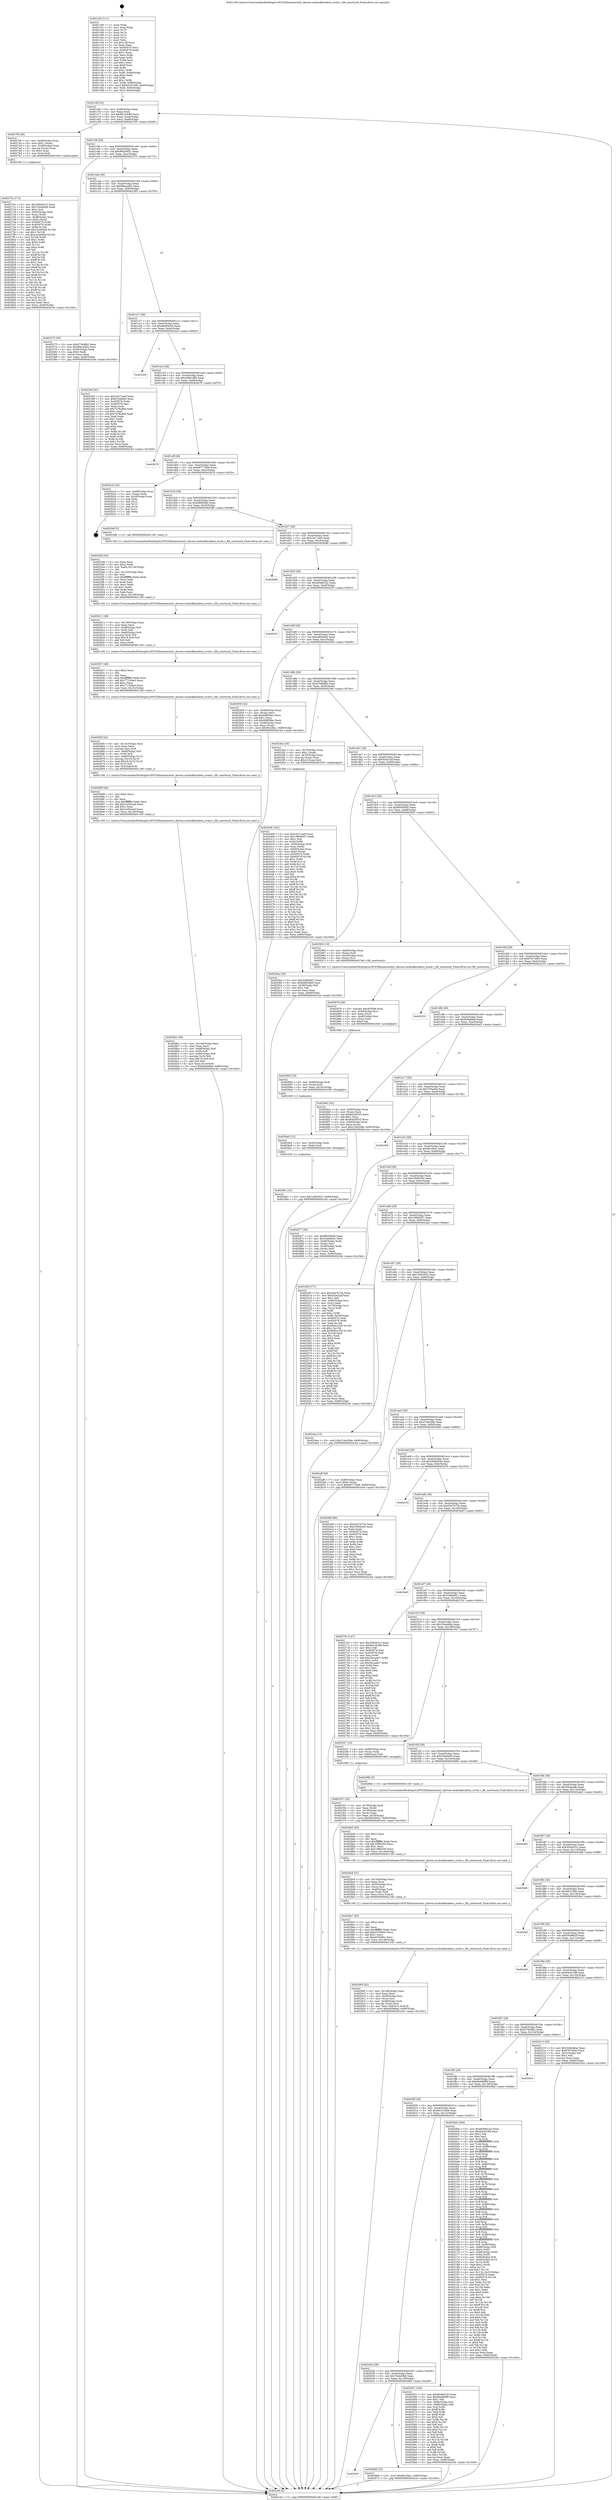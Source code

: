 digraph "0x401c00" {
  label = "0x401c00 (/mnt/c/Users/mathe/Desktop/tcc/POCII/binaries/extr_darwin-xnubsdkernkern_event.c_filt_usertouch_Final-ollvm.out::main(0))"
  labelloc = "t"
  node[shape=record]

  Entry [label="",width=0.3,height=0.3,shape=circle,fillcolor=black,style=filled]
  "0x401c6f" [label="{
     0x401c6f [32]\l
     | [instrs]\l
     &nbsp;&nbsp;0x401c6f \<+6\>: mov -0x90(%rbp),%eax\l
     &nbsp;&nbsp;0x401c75 \<+2\>: mov %eax,%ecx\l
     &nbsp;&nbsp;0x401c77 \<+6\>: sub $0x8d1e4c89,%ecx\l
     &nbsp;&nbsp;0x401c7d \<+6\>: mov %eax,-0xa4(%rbp)\l
     &nbsp;&nbsp;0x401c83 \<+6\>: mov %ecx,-0xa8(%rbp)\l
     &nbsp;&nbsp;0x401c89 \<+6\>: je 000000000040279f \<main+0xb9f\>\l
  }"]
  "0x40279f" [label="{
     0x40279f [29]\l
     | [instrs]\l
     &nbsp;&nbsp;0x40279f \<+4\>: mov -0x58(%rbp),%rax\l
     &nbsp;&nbsp;0x4027a3 \<+6\>: movl $0x1,(%rax)\l
     &nbsp;&nbsp;0x4027a9 \<+4\>: mov -0x58(%rbp),%rax\l
     &nbsp;&nbsp;0x4027ad \<+3\>: movslq (%rax),%rax\l
     &nbsp;&nbsp;0x4027b0 \<+4\>: shl $0x3,%rax\l
     &nbsp;&nbsp;0x4027b4 \<+3\>: mov %rax,%rdi\l
     &nbsp;&nbsp;0x4027b7 \<+5\>: call 0000000000401050 \<malloc@plt\>\l
     | [calls]\l
     &nbsp;&nbsp;0x401050 \{1\} (unknown)\l
  }"]
  "0x401c8f" [label="{
     0x401c8f [28]\l
     | [instrs]\l
     &nbsp;&nbsp;0x401c8f \<+5\>: jmp 0000000000401c94 \<main+0x94\>\l
     &nbsp;&nbsp;0x401c94 \<+6\>: mov -0xa4(%rbp),%eax\l
     &nbsp;&nbsp;0x401c9a \<+5\>: sub $0x90629d31,%eax\l
     &nbsp;&nbsp;0x401c9f \<+6\>: mov %eax,-0xac(%rbp)\l
     &nbsp;&nbsp;0x401ca5 \<+6\>: je 0000000000402375 \<main+0x775\>\l
  }"]
  Exit [label="",width=0.3,height=0.3,shape=circle,fillcolor=black,style=filled,peripheries=2]
  "0x402375" [label="{
     0x402375 [30]\l
     | [instrs]\l
     &nbsp;&nbsp;0x402375 \<+5\>: mov $0x673b4fb2,%eax\l
     &nbsp;&nbsp;0x40237a \<+5\>: mov $0x99ecadd2,%ecx\l
     &nbsp;&nbsp;0x40237f \<+3\>: mov -0x30(%rbp),%edx\l
     &nbsp;&nbsp;0x402382 \<+3\>: cmp $0x0,%edx\l
     &nbsp;&nbsp;0x402385 \<+3\>: cmove %ecx,%eax\l
     &nbsp;&nbsp;0x402388 \<+6\>: mov %eax,-0x90(%rbp)\l
     &nbsp;&nbsp;0x40238e \<+5\>: jmp 0000000000402c44 \<main+0x1044\>\l
  }"]
  "0x401cab" [label="{
     0x401cab [28]\l
     | [instrs]\l
     &nbsp;&nbsp;0x401cab \<+5\>: jmp 0000000000401cb0 \<main+0xb0\>\l
     &nbsp;&nbsp;0x401cb0 \<+6\>: mov -0xa4(%rbp),%eax\l
     &nbsp;&nbsp;0x401cb6 \<+5\>: sub $0x99ecadd2,%eax\l
     &nbsp;&nbsp;0x401cbb \<+6\>: mov %eax,-0xb0(%rbp)\l
     &nbsp;&nbsp;0x401cc1 \<+6\>: je 0000000000402393 \<main+0x793\>\l
  }"]
  "0x4029b1" [label="{
     0x4029b1 [15]\l
     | [instrs]\l
     &nbsp;&nbsp;0x4029b1 \<+10\>: movl $0x1a0b2633,-0x90(%rbp)\l
     &nbsp;&nbsp;0x4029bb \<+5\>: jmp 0000000000402c44 \<main+0x1044\>\l
  }"]
  "0x402393" [label="{
     0x402393 [91]\l
     | [instrs]\l
     &nbsp;&nbsp;0x402393 \<+5\>: mov $0xc3e71ae9,%eax\l
     &nbsp;&nbsp;0x402398 \<+5\>: mov $0xf15db882,%ecx\l
     &nbsp;&nbsp;0x40239d \<+7\>: mov 0x405074,%edx\l
     &nbsp;&nbsp;0x4023a4 \<+7\>: mov 0x405078,%esi\l
     &nbsp;&nbsp;0x4023ab \<+2\>: mov %edx,%edi\l
     &nbsp;&nbsp;0x4023ad \<+6\>: add $0x7478c8bd,%edi\l
     &nbsp;&nbsp;0x4023b3 \<+3\>: sub $0x1,%edi\l
     &nbsp;&nbsp;0x4023b6 \<+6\>: sub $0x7478c8bd,%edi\l
     &nbsp;&nbsp;0x4023bc \<+3\>: imul %edi,%edx\l
     &nbsp;&nbsp;0x4023bf \<+3\>: and $0x1,%edx\l
     &nbsp;&nbsp;0x4023c2 \<+3\>: cmp $0x0,%edx\l
     &nbsp;&nbsp;0x4023c5 \<+4\>: sete %r8b\l
     &nbsp;&nbsp;0x4023c9 \<+3\>: cmp $0xa,%esi\l
     &nbsp;&nbsp;0x4023cc \<+4\>: setl %r9b\l
     &nbsp;&nbsp;0x4023d0 \<+3\>: mov %r8b,%r10b\l
     &nbsp;&nbsp;0x4023d3 \<+3\>: and %r9b,%r10b\l
     &nbsp;&nbsp;0x4023d6 \<+3\>: xor %r9b,%r8b\l
     &nbsp;&nbsp;0x4023d9 \<+3\>: or %r8b,%r10b\l
     &nbsp;&nbsp;0x4023dc \<+4\>: test $0x1,%r10b\l
     &nbsp;&nbsp;0x4023e0 \<+3\>: cmovne %ecx,%eax\l
     &nbsp;&nbsp;0x4023e3 \<+6\>: mov %eax,-0x90(%rbp)\l
     &nbsp;&nbsp;0x4023e9 \<+5\>: jmp 0000000000402c44 \<main+0x1044\>\l
  }"]
  "0x401cc7" [label="{
     0x401cc7 [28]\l
     | [instrs]\l
     &nbsp;&nbsp;0x401cc7 \<+5\>: jmp 0000000000401ccc \<main+0xcc\>\l
     &nbsp;&nbsp;0x401ccc \<+6\>: mov -0xa4(%rbp),%eax\l
     &nbsp;&nbsp;0x401cd2 \<+5\>: sub $0x9ed05c56,%eax\l
     &nbsp;&nbsp;0x401cd7 \<+6\>: mov %eax,-0xb4(%rbp)\l
     &nbsp;&nbsp;0x401cdd \<+6\>: je 00000000004022c6 \<main+0x6c6\>\l
  }"]
  "0x4029a5" [label="{
     0x4029a5 [12]\l
     | [instrs]\l
     &nbsp;&nbsp;0x4029a5 \<+4\>: mov -0x50(%rbp),%rdi\l
     &nbsp;&nbsp;0x4029a9 \<+3\>: mov (%rdi),%rdi\l
     &nbsp;&nbsp;0x4029ac \<+5\>: call 0000000000401030 \<free@plt\>\l
     | [calls]\l
     &nbsp;&nbsp;0x401030 \{1\} (unknown)\l
  }"]
  "0x4022c6" [label="{
     0x4022c6\l
  }", style=dashed]
  "0x401ce3" [label="{
     0x401ce3 [28]\l
     | [instrs]\l
     &nbsp;&nbsp;0x401ce3 \<+5\>: jmp 0000000000401ce8 \<main+0xe8\>\l
     &nbsp;&nbsp;0x401ce8 \<+6\>: mov -0xa4(%rbp),%eax\l
     &nbsp;&nbsp;0x401cee \<+5\>: sub $0xa3861d85,%eax\l
     &nbsp;&nbsp;0x401cf3 \<+6\>: mov %eax,-0xb8(%rbp)\l
     &nbsp;&nbsp;0x401cf9 \<+6\>: je 0000000000402b78 \<main+0xf78\>\l
  }"]
  "0x402993" [label="{
     0x402993 [18]\l
     | [instrs]\l
     &nbsp;&nbsp;0x402993 \<+4\>: mov -0x68(%rbp),%rdi\l
     &nbsp;&nbsp;0x402997 \<+3\>: mov (%rdi),%rdi\l
     &nbsp;&nbsp;0x40299a \<+6\>: mov %eax,-0x14c(%rbp)\l
     &nbsp;&nbsp;0x4029a0 \<+5\>: call 0000000000401030 \<free@plt\>\l
     | [calls]\l
     &nbsp;&nbsp;0x401030 \{1\} (unknown)\l
  }"]
  "0x402b78" [label="{
     0x402b78\l
  }", style=dashed]
  "0x401cff" [label="{
     0x401cff [28]\l
     | [instrs]\l
     &nbsp;&nbsp;0x401cff \<+5\>: jmp 0000000000401d04 \<main+0x104\>\l
     &nbsp;&nbsp;0x401d04 \<+6\>: mov -0xa4(%rbp),%eax\l
     &nbsp;&nbsp;0x401d0a \<+5\>: sub $0xb8777d0d,%eax\l
     &nbsp;&nbsp;0x401d0f \<+6\>: mov %eax,-0xbc(%rbp)\l
     &nbsp;&nbsp;0x401d15 \<+6\>: je 0000000000402b1b \<main+0xf1b\>\l
  }"]
  "0x402976" [label="{
     0x402976 [29]\l
     | [instrs]\l
     &nbsp;&nbsp;0x402976 \<+10\>: movabs $0x4030b6,%rdi\l
     &nbsp;&nbsp;0x402980 \<+4\>: mov -0x40(%rbp),%rsi\l
     &nbsp;&nbsp;0x402984 \<+2\>: mov %eax,(%rsi)\l
     &nbsp;&nbsp;0x402986 \<+4\>: mov -0x40(%rbp),%rsi\l
     &nbsp;&nbsp;0x40298a \<+2\>: mov (%rsi),%esi\l
     &nbsp;&nbsp;0x40298c \<+2\>: mov $0x0,%al\l
     &nbsp;&nbsp;0x40298e \<+5\>: call 0000000000401040 \<printf@plt\>\l
     | [calls]\l
     &nbsp;&nbsp;0x401040 \{1\} (unknown)\l
  }"]
  "0x402b1b" [label="{
     0x402b1b [24]\l
     | [instrs]\l
     &nbsp;&nbsp;0x402b1b \<+7\>: mov -0x88(%rbp),%rax\l
     &nbsp;&nbsp;0x402b22 \<+2\>: mov (%rax),%eax\l
     &nbsp;&nbsp;0x402b24 \<+4\>: lea -0x28(%rbp),%rsp\l
     &nbsp;&nbsp;0x402b28 \<+1\>: pop %rbx\l
     &nbsp;&nbsp;0x402b29 \<+2\>: pop %r12\l
     &nbsp;&nbsp;0x402b2b \<+2\>: pop %r13\l
     &nbsp;&nbsp;0x402b2d \<+2\>: pop %r14\l
     &nbsp;&nbsp;0x402b2f \<+2\>: pop %r15\l
     &nbsp;&nbsp;0x402b31 \<+1\>: pop %rbp\l
     &nbsp;&nbsp;0x402b32 \<+1\>: ret\l
  }"]
  "0x401d1b" [label="{
     0x401d1b [28]\l
     | [instrs]\l
     &nbsp;&nbsp;0x401d1b \<+5\>: jmp 0000000000401d20 \<main+0x120\>\l
     &nbsp;&nbsp;0x401d20 \<+6\>: mov -0xa4(%rbp),%eax\l
     &nbsp;&nbsp;0x401d26 \<+5\>: sub $0xb9fd5d6d,%eax\l
     &nbsp;&nbsp;0x401d2b \<+6\>: mov %eax,-0xc0(%rbp)\l
     &nbsp;&nbsp;0x401d31 \<+6\>: je 00000000004025d8 \<main+0x9d8\>\l
  }"]
  "0x40290f" [label="{
     0x40290f [42]\l
     | [instrs]\l
     &nbsp;&nbsp;0x40290f \<+6\>: mov -0x148(%rbp),%ecx\l
     &nbsp;&nbsp;0x402915 \<+3\>: imul %eax,%ecx\l
     &nbsp;&nbsp;0x402918 \<+4\>: mov -0x50(%rbp),%rsi\l
     &nbsp;&nbsp;0x40291c \<+3\>: mov (%rsi),%rsi\l
     &nbsp;&nbsp;0x40291f \<+4\>: mov -0x48(%rbp),%rdi\l
     &nbsp;&nbsp;0x402923 \<+3\>: movslq (%rdi),%rdi\l
     &nbsp;&nbsp;0x402926 \<+4\>: mov %ecx,0x4(%rsi,%rdi,8)\l
     &nbsp;&nbsp;0x40292a \<+10\>: movl $0xe4f3d6a4,-0x90(%rbp)\l
     &nbsp;&nbsp;0x402934 \<+5\>: jmp 0000000000402c44 \<main+0x1044\>\l
  }"]
  "0x4025d8" [label="{
     0x4025d8 [5]\l
     | [instrs]\l
     &nbsp;&nbsp;0x4025d8 \<+5\>: call 0000000000401160 \<next_i\>\l
     | [calls]\l
     &nbsp;&nbsp;0x401160 \{1\} (/mnt/c/Users/mathe/Desktop/tcc/POCII/binaries/extr_darwin-xnubsdkernkern_event.c_filt_usertouch_Final-ollvm.out::next_i)\l
  }"]
  "0x401d37" [label="{
     0x401d37 [28]\l
     | [instrs]\l
     &nbsp;&nbsp;0x401d37 \<+5\>: jmp 0000000000401d3c \<main+0x13c\>\l
     &nbsp;&nbsp;0x401d3c \<+6\>: mov -0xa4(%rbp),%eax\l
     &nbsp;&nbsp;0x401d42 \<+5\>: sub $0xc3e71ae9,%eax\l
     &nbsp;&nbsp;0x401d47 \<+6\>: mov %eax,-0xc4(%rbp)\l
     &nbsp;&nbsp;0x401d4d \<+6\>: je 0000000000402b99 \<main+0xf99\>\l
  }"]
  "0x4028e7" [label="{
     0x4028e7 [40]\l
     | [instrs]\l
     &nbsp;&nbsp;0x4028e7 \<+5\>: mov $0x2,%ecx\l
     &nbsp;&nbsp;0x4028ec \<+1\>: cltd\l
     &nbsp;&nbsp;0x4028ed \<+2\>: idiv %ecx\l
     &nbsp;&nbsp;0x4028ef \<+6\>: imul $0xfffffffe,%edx,%ecx\l
     &nbsp;&nbsp;0x4028f5 \<+6\>: add $0xe076485c,%ecx\l
     &nbsp;&nbsp;0x4028fb \<+3\>: add $0x1,%ecx\l
     &nbsp;&nbsp;0x4028fe \<+6\>: sub $0xe076485c,%ecx\l
     &nbsp;&nbsp;0x402904 \<+6\>: mov %ecx,-0x148(%rbp)\l
     &nbsp;&nbsp;0x40290a \<+5\>: call 0000000000401160 \<next_i\>\l
     | [calls]\l
     &nbsp;&nbsp;0x401160 \{1\} (/mnt/c/Users/mathe/Desktop/tcc/POCII/binaries/extr_darwin-xnubsdkernkern_event.c_filt_usertouch_Final-ollvm.out::next_i)\l
  }"]
  "0x402b99" [label="{
     0x402b99\l
  }", style=dashed]
  "0x401d53" [label="{
     0x401d53 [28]\l
     | [instrs]\l
     &nbsp;&nbsp;0x401d53 \<+5\>: jmp 0000000000401d58 \<main+0x158\>\l
     &nbsp;&nbsp;0x401d58 \<+6\>: mov -0xa4(%rbp),%eax\l
     &nbsp;&nbsp;0x401d5e \<+5\>: sub $0xd048d1d2,%eax\l
     &nbsp;&nbsp;0x401d63 \<+6\>: mov %eax,-0xc8(%rbp)\l
     &nbsp;&nbsp;0x401d69 \<+6\>: je 0000000000402b33 \<main+0xf33\>\l
  }"]
  "0x4028c8" [label="{
     0x4028c8 [31]\l
     | [instrs]\l
     &nbsp;&nbsp;0x4028c8 \<+6\>: mov -0x144(%rbp),%ecx\l
     &nbsp;&nbsp;0x4028ce \<+3\>: imul %eax,%ecx\l
     &nbsp;&nbsp;0x4028d1 \<+4\>: mov -0x50(%rbp),%rsi\l
     &nbsp;&nbsp;0x4028d5 \<+3\>: mov (%rsi),%rsi\l
     &nbsp;&nbsp;0x4028d8 \<+4\>: mov -0x48(%rbp),%rdi\l
     &nbsp;&nbsp;0x4028dc \<+3\>: movslq (%rdi),%rdi\l
     &nbsp;&nbsp;0x4028df \<+3\>: mov %ecx,(%rsi,%rdi,8)\l
     &nbsp;&nbsp;0x4028e2 \<+5\>: call 0000000000401160 \<next_i\>\l
     | [calls]\l
     &nbsp;&nbsp;0x401160 \{1\} (/mnt/c/Users/mathe/Desktop/tcc/POCII/binaries/extr_darwin-xnubsdkernkern_event.c_filt_usertouch_Final-ollvm.out::next_i)\l
  }"]
  "0x402b33" [label="{
     0x402b33\l
  }", style=dashed]
  "0x401d6f" [label="{
     0x401d6f [28]\l
     | [instrs]\l
     &nbsp;&nbsp;0x401d6f \<+5\>: jmp 0000000000401d74 \<main+0x174\>\l
     &nbsp;&nbsp;0x401d74 \<+6\>: mov -0xa4(%rbp),%eax\l
     &nbsp;&nbsp;0x401d7a \<+5\>: sub $0xe4f3d6a4,%eax\l
     &nbsp;&nbsp;0x401d7f \<+6\>: mov %eax,-0xcc(%rbp)\l
     &nbsp;&nbsp;0x401d85 \<+6\>: je 0000000000402939 \<main+0xd39\>\l
  }"]
  "0x4028a0" [label="{
     0x4028a0 [40]\l
     | [instrs]\l
     &nbsp;&nbsp;0x4028a0 \<+5\>: mov $0x2,%ecx\l
     &nbsp;&nbsp;0x4028a5 \<+1\>: cltd\l
     &nbsp;&nbsp;0x4028a6 \<+2\>: idiv %ecx\l
     &nbsp;&nbsp;0x4028a8 \<+6\>: imul $0xfffffffe,%edx,%ecx\l
     &nbsp;&nbsp;0x4028ae \<+6\>: sub $0x10f66295,%ecx\l
     &nbsp;&nbsp;0x4028b4 \<+3\>: add $0x1,%ecx\l
     &nbsp;&nbsp;0x4028b7 \<+6\>: add $0x10f66295,%ecx\l
     &nbsp;&nbsp;0x4028bd \<+6\>: mov %ecx,-0x144(%rbp)\l
     &nbsp;&nbsp;0x4028c3 \<+5\>: call 0000000000401160 \<next_i\>\l
     | [calls]\l
     &nbsp;&nbsp;0x401160 \{1\} (/mnt/c/Users/mathe/Desktop/tcc/POCII/binaries/extr_darwin-xnubsdkernkern_event.c_filt_usertouch_Final-ollvm.out::next_i)\l
  }"]
  "0x402939" [label="{
     0x402939 [42]\l
     | [instrs]\l
     &nbsp;&nbsp;0x402939 \<+4\>: mov -0x48(%rbp),%rax\l
     &nbsp;&nbsp;0x40293d \<+2\>: mov (%rax),%ecx\l
     &nbsp;&nbsp;0x40293f \<+6\>: add $0x408f39ec,%ecx\l
     &nbsp;&nbsp;0x402945 \<+3\>: add $0x1,%ecx\l
     &nbsp;&nbsp;0x402948 \<+6\>: sub $0x408f39ec,%ecx\l
     &nbsp;&nbsp;0x40294e \<+4\>: mov -0x48(%rbp),%rax\l
     &nbsp;&nbsp;0x402952 \<+2\>: mov %ecx,(%rax)\l
     &nbsp;&nbsp;0x402954 \<+10\>: movl $0x90c29a1,-0x90(%rbp)\l
     &nbsp;&nbsp;0x40295e \<+5\>: jmp 0000000000402c44 \<main+0x1044\>\l
  }"]
  "0x401d8b" [label="{
     0x401d8b [28]\l
     | [instrs]\l
     &nbsp;&nbsp;0x401d8b \<+5\>: jmp 0000000000401d90 \<main+0x190\>\l
     &nbsp;&nbsp;0x401d90 \<+6\>: mov -0xa4(%rbp),%eax\l
     &nbsp;&nbsp;0x401d96 \<+5\>: sub $0xf15db882,%eax\l
     &nbsp;&nbsp;0x401d9b \<+6\>: mov %eax,-0xd0(%rbp)\l
     &nbsp;&nbsp;0x401da1 \<+6\>: je 00000000004023ee \<main+0x7ee\>\l
  }"]
  "0x402047" [label="{
     0x402047\l
  }", style=dashed]
  "0x4023ee" [label="{
     0x4023ee [26]\l
     | [instrs]\l
     &nbsp;&nbsp;0x4023ee \<+4\>: mov -0x70(%rbp),%rax\l
     &nbsp;&nbsp;0x4023f2 \<+6\>: movl $0x1,(%rax)\l
     &nbsp;&nbsp;0x4023f8 \<+4\>: mov -0x70(%rbp),%rax\l
     &nbsp;&nbsp;0x4023fc \<+3\>: movslq (%rax),%rax\l
     &nbsp;&nbsp;0x4023ff \<+4\>: imul $0x18,%rax,%rdi\l
     &nbsp;&nbsp;0x402403 \<+5\>: call 0000000000401050 \<malloc@plt\>\l
     | [calls]\l
     &nbsp;&nbsp;0x401050 \{1\} (unknown)\l
  }"]
  "0x401da7" [label="{
     0x401da7 [28]\l
     | [instrs]\l
     &nbsp;&nbsp;0x401da7 \<+5\>: jmp 0000000000401dac \<main+0x1ac\>\l
     &nbsp;&nbsp;0x401dac \<+6\>: mov -0xa4(%rbp),%eax\l
     &nbsp;&nbsp;0x401db2 \<+5\>: sub $0xf33e32af,%eax\l
     &nbsp;&nbsp;0x401db7 \<+6\>: mov %eax,-0xd4(%rbp)\l
     &nbsp;&nbsp;0x401dbd \<+6\>: je 00000000004025ba \<main+0x9ba\>\l
  }"]
  "0x402868" [label="{
     0x402868 [15]\l
     | [instrs]\l
     &nbsp;&nbsp;0x402868 \<+10\>: movl $0x90c29a1,-0x90(%rbp)\l
     &nbsp;&nbsp;0x402872 \<+5\>: jmp 0000000000402c44 \<main+0x1044\>\l
  }"]
  "0x4025ba" [label="{
     0x4025ba [30]\l
     | [instrs]\l
     &nbsp;&nbsp;0x4025ba \<+5\>: mov $0x32864821,%eax\l
     &nbsp;&nbsp;0x4025bf \<+5\>: mov $0xb9fd5d6d,%ecx\l
     &nbsp;&nbsp;0x4025c4 \<+3\>: mov -0x29(%rbp),%dl\l
     &nbsp;&nbsp;0x4025c7 \<+3\>: test $0x1,%dl\l
     &nbsp;&nbsp;0x4025ca \<+3\>: cmovne %ecx,%eax\l
     &nbsp;&nbsp;0x4025cd \<+6\>: mov %eax,-0x90(%rbp)\l
     &nbsp;&nbsp;0x4025d3 \<+5\>: jmp 0000000000402c44 \<main+0x1044\>\l
  }"]
  "0x401dc3" [label="{
     0x401dc3 [28]\l
     | [instrs]\l
     &nbsp;&nbsp;0x401dc3 \<+5\>: jmp 0000000000401dc8 \<main+0x1c8\>\l
     &nbsp;&nbsp;0x401dc8 \<+6\>: mov -0xa4(%rbp),%eax\l
     &nbsp;&nbsp;0x401dce \<+5\>: sub $0xf60506d5,%eax\l
     &nbsp;&nbsp;0x401dd3 \<+6\>: mov %eax,-0xd8(%rbp)\l
     &nbsp;&nbsp;0x401dd9 \<+6\>: je 0000000000402963 \<main+0xd63\>\l
  }"]
  "0x4027bc" [label="{
     0x4027bc [172]\l
     | [instrs]\l
     &nbsp;&nbsp;0x4027bc \<+5\>: mov $0x35644312,%ecx\l
     &nbsp;&nbsp;0x4027c1 \<+5\>: mov $0x7044d5b6,%edx\l
     &nbsp;&nbsp;0x4027c6 \<+3\>: mov $0x1,%sil\l
     &nbsp;&nbsp;0x4027c9 \<+4\>: mov -0x50(%rbp),%rdi\l
     &nbsp;&nbsp;0x4027cd \<+3\>: mov %rax,(%rdi)\l
     &nbsp;&nbsp;0x4027d0 \<+4\>: mov -0x48(%rbp),%rax\l
     &nbsp;&nbsp;0x4027d4 \<+6\>: movl $0x0,(%rax)\l
     &nbsp;&nbsp;0x4027da \<+8\>: mov 0x405074,%r8d\l
     &nbsp;&nbsp;0x4027e2 \<+8\>: mov 0x405078,%r9d\l
     &nbsp;&nbsp;0x4027ea \<+3\>: mov %r8d,%r10d\l
     &nbsp;&nbsp;0x4027ed \<+7\>: add $0xc2cb6d4b,%r10d\l
     &nbsp;&nbsp;0x4027f4 \<+4\>: sub $0x1,%r10d\l
     &nbsp;&nbsp;0x4027f8 \<+7\>: sub $0xc2cb6d4b,%r10d\l
     &nbsp;&nbsp;0x4027ff \<+4\>: imul %r10d,%r8d\l
     &nbsp;&nbsp;0x402803 \<+4\>: and $0x1,%r8d\l
     &nbsp;&nbsp;0x402807 \<+4\>: cmp $0x0,%r8d\l
     &nbsp;&nbsp;0x40280b \<+4\>: sete %r11b\l
     &nbsp;&nbsp;0x40280f \<+4\>: cmp $0xa,%r9d\l
     &nbsp;&nbsp;0x402813 \<+3\>: setl %bl\l
     &nbsp;&nbsp;0x402816 \<+3\>: mov %r11b,%r14b\l
     &nbsp;&nbsp;0x402819 \<+4\>: xor $0xff,%r14b\l
     &nbsp;&nbsp;0x40281d \<+3\>: mov %bl,%r15b\l
     &nbsp;&nbsp;0x402820 \<+4\>: xor $0xff,%r15b\l
     &nbsp;&nbsp;0x402824 \<+4\>: xor $0x1,%sil\l
     &nbsp;&nbsp;0x402828 \<+3\>: mov %r14b,%r12b\l
     &nbsp;&nbsp;0x40282b \<+4\>: and $0xff,%r12b\l
     &nbsp;&nbsp;0x40282f \<+3\>: and %sil,%r11b\l
     &nbsp;&nbsp;0x402832 \<+3\>: mov %r15b,%r13b\l
     &nbsp;&nbsp;0x402835 \<+4\>: and $0xff,%r13b\l
     &nbsp;&nbsp;0x402839 \<+3\>: and %sil,%bl\l
     &nbsp;&nbsp;0x40283c \<+3\>: or %r11b,%r12b\l
     &nbsp;&nbsp;0x40283f \<+3\>: or %bl,%r13b\l
     &nbsp;&nbsp;0x402842 \<+3\>: xor %r13b,%r12b\l
     &nbsp;&nbsp;0x402845 \<+3\>: or %r15b,%r14b\l
     &nbsp;&nbsp;0x402848 \<+4\>: xor $0xff,%r14b\l
     &nbsp;&nbsp;0x40284c \<+4\>: or $0x1,%sil\l
     &nbsp;&nbsp;0x402850 \<+3\>: and %sil,%r14b\l
     &nbsp;&nbsp;0x402853 \<+3\>: or %r14b,%r12b\l
     &nbsp;&nbsp;0x402856 \<+4\>: test $0x1,%r12b\l
     &nbsp;&nbsp;0x40285a \<+3\>: cmovne %edx,%ecx\l
     &nbsp;&nbsp;0x40285d \<+6\>: mov %ecx,-0x90(%rbp)\l
     &nbsp;&nbsp;0x402863 \<+5\>: jmp 0000000000402c44 \<main+0x1044\>\l
  }"]
  "0x402963" [label="{
     0x402963 [19]\l
     | [instrs]\l
     &nbsp;&nbsp;0x402963 \<+4\>: mov -0x68(%rbp),%rax\l
     &nbsp;&nbsp;0x402967 \<+3\>: mov (%rax),%rdi\l
     &nbsp;&nbsp;0x40296a \<+4\>: mov -0x50(%rbp),%rax\l
     &nbsp;&nbsp;0x40296e \<+3\>: mov (%rax),%rsi\l
     &nbsp;&nbsp;0x402971 \<+5\>: call 00000000004013e0 \<filt_usertouch\>\l
     | [calls]\l
     &nbsp;&nbsp;0x4013e0 \{1\} (/mnt/c/Users/mathe/Desktop/tcc/POCII/binaries/extr_darwin-xnubsdkernkern_event.c_filt_usertouch_Final-ollvm.out::filt_usertouch)\l
  }"]
  "0x401ddf" [label="{
     0x401ddf [28]\l
     | [instrs]\l
     &nbsp;&nbsp;0x401ddf \<+5\>: jmp 0000000000401de4 \<main+0x1e4\>\l
     &nbsp;&nbsp;0x401de4 \<+6\>: mov -0xa4(%rbp),%eax\l
     &nbsp;&nbsp;0x401dea \<+5\>: sub $0xf78729d3,%eax\l
     &nbsp;&nbsp;0x401def \<+6\>: mov %eax,-0xdc(%rbp)\l
     &nbsp;&nbsp;0x401df5 \<+6\>: je 0000000000402233 \<main+0x633\>\l
  }"]
  "0x4026b1" [label="{
     0x4026b1 [49]\l
     | [instrs]\l
     &nbsp;&nbsp;0x4026b1 \<+6\>: mov -0x140(%rbp),%ecx\l
     &nbsp;&nbsp;0x4026b7 \<+3\>: imul %eax,%ecx\l
     &nbsp;&nbsp;0x4026ba \<+4\>: mov -0x68(%rbp),%r8\l
     &nbsp;&nbsp;0x4026be \<+3\>: mov (%r8),%r8\l
     &nbsp;&nbsp;0x4026c1 \<+4\>: mov -0x60(%rbp),%r9\l
     &nbsp;&nbsp;0x4026c5 \<+3\>: movslq (%r9),%r9\l
     &nbsp;&nbsp;0x4026c8 \<+4\>: imul $0x18,%r9,%r9\l
     &nbsp;&nbsp;0x4026cc \<+3\>: add %r9,%r8\l
     &nbsp;&nbsp;0x4026cf \<+4\>: mov %ecx,0x10(%r8)\l
     &nbsp;&nbsp;0x4026d3 \<+10\>: movl $0xfe94d9e9,-0x90(%rbp)\l
     &nbsp;&nbsp;0x4026dd \<+5\>: jmp 0000000000402c44 \<main+0x1044\>\l
  }"]
  "0x402233" [label="{
     0x402233\l
  }", style=dashed]
  "0x401dfb" [label="{
     0x401dfb [28]\l
     | [instrs]\l
     &nbsp;&nbsp;0x401dfb \<+5\>: jmp 0000000000401e00 \<main+0x200\>\l
     &nbsp;&nbsp;0x401e00 \<+6\>: mov -0xa4(%rbp),%eax\l
     &nbsp;&nbsp;0x401e06 \<+5\>: sub $0xfe94d9e9,%eax\l
     &nbsp;&nbsp;0x401e0b \<+6\>: mov %eax,-0xe0(%rbp)\l
     &nbsp;&nbsp;0x401e11 \<+6\>: je 00000000004026e2 \<main+0xae2\>\l
  }"]
  "0x402689" [label="{
     0x402689 [40]\l
     | [instrs]\l
     &nbsp;&nbsp;0x402689 \<+5\>: mov $0x2,%ecx\l
     &nbsp;&nbsp;0x40268e \<+1\>: cltd\l
     &nbsp;&nbsp;0x40268f \<+2\>: idiv %ecx\l
     &nbsp;&nbsp;0x402691 \<+6\>: imul $0xfffffffe,%edx,%ecx\l
     &nbsp;&nbsp;0x402697 \<+6\>: add $0x1e262ea0,%ecx\l
     &nbsp;&nbsp;0x40269d \<+3\>: add $0x1,%ecx\l
     &nbsp;&nbsp;0x4026a0 \<+6\>: sub $0x1e262ea0,%ecx\l
     &nbsp;&nbsp;0x4026a6 \<+6\>: mov %ecx,-0x140(%rbp)\l
     &nbsp;&nbsp;0x4026ac \<+5\>: call 0000000000401160 \<next_i\>\l
     | [calls]\l
     &nbsp;&nbsp;0x401160 \{1\} (/mnt/c/Users/mathe/Desktop/tcc/POCII/binaries/extr_darwin-xnubsdkernkern_event.c_filt_usertouch_Final-ollvm.out::next_i)\l
  }"]
  "0x4026e2" [label="{
     0x4026e2 [42]\l
     | [instrs]\l
     &nbsp;&nbsp;0x4026e2 \<+4\>: mov -0x60(%rbp),%rax\l
     &nbsp;&nbsp;0x4026e6 \<+2\>: mov (%rax),%ecx\l
     &nbsp;&nbsp;0x4026e8 \<+6\>: sub $0x8cb26553,%ecx\l
     &nbsp;&nbsp;0x4026ee \<+3\>: add $0x1,%ecx\l
     &nbsp;&nbsp;0x4026f1 \<+6\>: add $0x8cb26553,%ecx\l
     &nbsp;&nbsp;0x4026f7 \<+4\>: mov -0x60(%rbp),%rax\l
     &nbsp;&nbsp;0x4026fb \<+2\>: mov %ecx,(%rax)\l
     &nbsp;&nbsp;0x4026fd \<+10\>: movl $0x216a358e,-0x90(%rbp)\l
     &nbsp;&nbsp;0x402707 \<+5\>: jmp 0000000000402c44 \<main+0x1044\>\l
  }"]
  "0x401e17" [label="{
     0x401e17 [28]\l
     | [instrs]\l
     &nbsp;&nbsp;0x401e17 \<+5\>: jmp 0000000000401e1c \<main+0x21c\>\l
     &nbsp;&nbsp;0x401e1c \<+6\>: mov -0xa4(%rbp),%eax\l
     &nbsp;&nbsp;0x401e22 \<+5\>: sub $0x705a4d4,%eax\l
     &nbsp;&nbsp;0x401e27 \<+6\>: mov %eax,-0xe4(%rbp)\l
     &nbsp;&nbsp;0x401e2d \<+6\>: je 0000000000402338 \<main+0x738\>\l
  }"]
  "0x40265f" [label="{
     0x40265f [42]\l
     | [instrs]\l
     &nbsp;&nbsp;0x40265f \<+6\>: mov -0x13c(%rbp),%ecx\l
     &nbsp;&nbsp;0x402665 \<+3\>: imul %eax,%ecx\l
     &nbsp;&nbsp;0x402668 \<+3\>: movslq %ecx,%r8\l
     &nbsp;&nbsp;0x40266b \<+4\>: mov -0x68(%rbp),%r9\l
     &nbsp;&nbsp;0x40266f \<+3\>: mov (%r9),%r9\l
     &nbsp;&nbsp;0x402672 \<+4\>: mov -0x60(%rbp),%r10\l
     &nbsp;&nbsp;0x402676 \<+3\>: movslq (%r10),%r10\l
     &nbsp;&nbsp;0x402679 \<+4\>: imul $0x18,%r10,%r10\l
     &nbsp;&nbsp;0x40267d \<+3\>: add %r10,%r9\l
     &nbsp;&nbsp;0x402680 \<+4\>: mov %r8,0x8(%r9)\l
     &nbsp;&nbsp;0x402684 \<+5\>: call 0000000000401160 \<next_i\>\l
     | [calls]\l
     &nbsp;&nbsp;0x401160 \{1\} (/mnt/c/Users/mathe/Desktop/tcc/POCII/binaries/extr_darwin-xnubsdkernkern_event.c_filt_usertouch_Final-ollvm.out::next_i)\l
  }"]
  "0x402338" [label="{
     0x402338\l
  }", style=dashed]
  "0x401e33" [label="{
     0x401e33 [28]\l
     | [instrs]\l
     &nbsp;&nbsp;0x401e33 \<+5\>: jmp 0000000000401e38 \<main+0x238\>\l
     &nbsp;&nbsp;0x401e38 \<+6\>: mov -0xa4(%rbp),%eax\l
     &nbsp;&nbsp;0x401e3e \<+5\>: sub $0x90c29a1,%eax\l
     &nbsp;&nbsp;0x401e43 \<+6\>: mov %eax,-0xe8(%rbp)\l
     &nbsp;&nbsp;0x401e49 \<+6\>: je 0000000000402877 \<main+0xc77\>\l
  }"]
  "0x402637" [label="{
     0x402637 [40]\l
     | [instrs]\l
     &nbsp;&nbsp;0x402637 \<+5\>: mov $0x2,%ecx\l
     &nbsp;&nbsp;0x40263c \<+1\>: cltd\l
     &nbsp;&nbsp;0x40263d \<+2\>: idiv %ecx\l
     &nbsp;&nbsp;0x40263f \<+6\>: imul $0xfffffffe,%edx,%ecx\l
     &nbsp;&nbsp;0x402645 \<+6\>: add $0x7715c6a3,%ecx\l
     &nbsp;&nbsp;0x40264b \<+3\>: add $0x1,%ecx\l
     &nbsp;&nbsp;0x40264e \<+6\>: sub $0x7715c6a3,%ecx\l
     &nbsp;&nbsp;0x402654 \<+6\>: mov %ecx,-0x13c(%rbp)\l
     &nbsp;&nbsp;0x40265a \<+5\>: call 0000000000401160 \<next_i\>\l
     | [calls]\l
     &nbsp;&nbsp;0x401160 \{1\} (/mnt/c/Users/mathe/Desktop/tcc/POCII/binaries/extr_darwin-xnubsdkernkern_event.c_filt_usertouch_Final-ollvm.out::next_i)\l
  }"]
  "0x402877" [label="{
     0x402877 [36]\l
     | [instrs]\l
     &nbsp;&nbsp;0x402877 \<+5\>: mov $0xf60506d5,%eax\l
     &nbsp;&nbsp;0x40287c \<+5\>: mov $0x33a94d3c,%ecx\l
     &nbsp;&nbsp;0x402881 \<+4\>: mov -0x48(%rbp),%rdx\l
     &nbsp;&nbsp;0x402885 \<+2\>: mov (%rdx),%esi\l
     &nbsp;&nbsp;0x402887 \<+4\>: mov -0x58(%rbp),%rdx\l
     &nbsp;&nbsp;0x40288b \<+2\>: cmp (%rdx),%esi\l
     &nbsp;&nbsp;0x40288d \<+3\>: cmovl %ecx,%eax\l
     &nbsp;&nbsp;0x402890 \<+6\>: mov %eax,-0x90(%rbp)\l
     &nbsp;&nbsp;0x402896 \<+5\>: jmp 0000000000402c44 \<main+0x1044\>\l
  }"]
  "0x401e4f" [label="{
     0x401e4f [28]\l
     | [instrs]\l
     &nbsp;&nbsp;0x401e4f \<+5\>: jmp 0000000000401e54 \<main+0x254\>\l
     &nbsp;&nbsp;0x401e54 \<+6\>: mov -0xa4(%rbp),%eax\l
     &nbsp;&nbsp;0x401e5a \<+5\>: sub $0x1065b20c,%eax\l
     &nbsp;&nbsp;0x401e5f \<+6\>: mov %eax,-0xec(%rbp)\l
     &nbsp;&nbsp;0x401e65 \<+6\>: je 000000000040250f \<main+0x90f\>\l
  }"]
  "0x402611" [label="{
     0x402611 [38]\l
     | [instrs]\l
     &nbsp;&nbsp;0x402611 \<+6\>: mov -0x138(%rbp),%ecx\l
     &nbsp;&nbsp;0x402617 \<+3\>: imul %eax,%ecx\l
     &nbsp;&nbsp;0x40261a \<+4\>: mov -0x68(%rbp),%r8\l
     &nbsp;&nbsp;0x40261e \<+3\>: mov (%r8),%r8\l
     &nbsp;&nbsp;0x402621 \<+4\>: mov -0x60(%rbp),%r9\l
     &nbsp;&nbsp;0x402625 \<+3\>: movslq (%r9),%r9\l
     &nbsp;&nbsp;0x402628 \<+4\>: imul $0x18,%r9,%r9\l
     &nbsp;&nbsp;0x40262c \<+3\>: add %r9,%r8\l
     &nbsp;&nbsp;0x40262f \<+3\>: mov %ecx,(%r8)\l
     &nbsp;&nbsp;0x402632 \<+5\>: call 0000000000401160 \<next_i\>\l
     | [calls]\l
     &nbsp;&nbsp;0x401160 \{1\} (/mnt/c/Users/mathe/Desktop/tcc/POCII/binaries/extr_darwin-xnubsdkernkern_event.c_filt_usertouch_Final-ollvm.out::next_i)\l
  }"]
  "0x40250f" [label="{
     0x40250f [171]\l
     | [instrs]\l
     &nbsp;&nbsp;0x40250f \<+5\>: mov $0x2b47b72b,%eax\l
     &nbsp;&nbsp;0x402514 \<+5\>: mov $0xf33e32af,%ecx\l
     &nbsp;&nbsp;0x402519 \<+2\>: mov $0x1,%dl\l
     &nbsp;&nbsp;0x40251b \<+4\>: mov -0x60(%rbp),%rsi\l
     &nbsp;&nbsp;0x40251f \<+2\>: mov (%rsi),%edi\l
     &nbsp;&nbsp;0x402521 \<+4\>: mov -0x70(%rbp),%rsi\l
     &nbsp;&nbsp;0x402525 \<+2\>: cmp (%rsi),%edi\l
     &nbsp;&nbsp;0x402527 \<+4\>: setl %r8b\l
     &nbsp;&nbsp;0x40252b \<+4\>: and $0x1,%r8b\l
     &nbsp;&nbsp;0x40252f \<+4\>: mov %r8b,-0x29(%rbp)\l
     &nbsp;&nbsp;0x402533 \<+7\>: mov 0x405074,%edi\l
     &nbsp;&nbsp;0x40253a \<+8\>: mov 0x405078,%r9d\l
     &nbsp;&nbsp;0x402542 \<+3\>: mov %edi,%r10d\l
     &nbsp;&nbsp;0x402545 \<+7\>: sub $0x836cc320,%r10d\l
     &nbsp;&nbsp;0x40254c \<+4\>: sub $0x1,%r10d\l
     &nbsp;&nbsp;0x402550 \<+7\>: add $0x836cc320,%r10d\l
     &nbsp;&nbsp;0x402557 \<+4\>: imul %r10d,%edi\l
     &nbsp;&nbsp;0x40255b \<+3\>: and $0x1,%edi\l
     &nbsp;&nbsp;0x40255e \<+3\>: cmp $0x0,%edi\l
     &nbsp;&nbsp;0x402561 \<+4\>: sete %r8b\l
     &nbsp;&nbsp;0x402565 \<+4\>: cmp $0xa,%r9d\l
     &nbsp;&nbsp;0x402569 \<+4\>: setl %r11b\l
     &nbsp;&nbsp;0x40256d \<+3\>: mov %r8b,%bl\l
     &nbsp;&nbsp;0x402570 \<+3\>: xor $0xff,%bl\l
     &nbsp;&nbsp;0x402573 \<+3\>: mov %r11b,%r14b\l
     &nbsp;&nbsp;0x402576 \<+4\>: xor $0xff,%r14b\l
     &nbsp;&nbsp;0x40257a \<+3\>: xor $0x1,%dl\l
     &nbsp;&nbsp;0x40257d \<+3\>: mov %bl,%r15b\l
     &nbsp;&nbsp;0x402580 \<+4\>: and $0xff,%r15b\l
     &nbsp;&nbsp;0x402584 \<+3\>: and %dl,%r8b\l
     &nbsp;&nbsp;0x402587 \<+3\>: mov %r14b,%r12b\l
     &nbsp;&nbsp;0x40258a \<+4\>: and $0xff,%r12b\l
     &nbsp;&nbsp;0x40258e \<+3\>: and %dl,%r11b\l
     &nbsp;&nbsp;0x402591 \<+3\>: or %r8b,%r15b\l
     &nbsp;&nbsp;0x402594 \<+3\>: or %r11b,%r12b\l
     &nbsp;&nbsp;0x402597 \<+3\>: xor %r12b,%r15b\l
     &nbsp;&nbsp;0x40259a \<+3\>: or %r14b,%bl\l
     &nbsp;&nbsp;0x40259d \<+3\>: xor $0xff,%bl\l
     &nbsp;&nbsp;0x4025a0 \<+3\>: or $0x1,%dl\l
     &nbsp;&nbsp;0x4025a3 \<+2\>: and %dl,%bl\l
     &nbsp;&nbsp;0x4025a5 \<+3\>: or %bl,%r15b\l
     &nbsp;&nbsp;0x4025a8 \<+4\>: test $0x1,%r15b\l
     &nbsp;&nbsp;0x4025ac \<+3\>: cmovne %ecx,%eax\l
     &nbsp;&nbsp;0x4025af \<+6\>: mov %eax,-0x90(%rbp)\l
     &nbsp;&nbsp;0x4025b5 \<+5\>: jmp 0000000000402c44 \<main+0x1044\>\l
  }"]
  "0x401e6b" [label="{
     0x401e6b [28]\l
     | [instrs]\l
     &nbsp;&nbsp;0x401e6b \<+5\>: jmp 0000000000401e70 \<main+0x270\>\l
     &nbsp;&nbsp;0x401e70 \<+6\>: mov -0xa4(%rbp),%eax\l
     &nbsp;&nbsp;0x401e76 \<+5\>: sub $0x18966557,%eax\l
     &nbsp;&nbsp;0x401e7b \<+6\>: mov %eax,-0xf0(%rbp)\l
     &nbsp;&nbsp;0x401e81 \<+6\>: je 00000000004024aa \<main+0x8aa\>\l
  }"]
  "0x4025dd" [label="{
     0x4025dd [52]\l
     | [instrs]\l
     &nbsp;&nbsp;0x4025dd \<+2\>: xor %ecx,%ecx\l
     &nbsp;&nbsp;0x4025df \<+5\>: mov $0x2,%edx\l
     &nbsp;&nbsp;0x4025e4 \<+6\>: mov %edx,-0x134(%rbp)\l
     &nbsp;&nbsp;0x4025ea \<+1\>: cltd\l
     &nbsp;&nbsp;0x4025eb \<+6\>: mov -0x134(%rbp),%esi\l
     &nbsp;&nbsp;0x4025f1 \<+2\>: idiv %esi\l
     &nbsp;&nbsp;0x4025f3 \<+6\>: imul $0xfffffffe,%edx,%edx\l
     &nbsp;&nbsp;0x4025f9 \<+2\>: mov %ecx,%edi\l
     &nbsp;&nbsp;0x4025fb \<+2\>: sub %edx,%edi\l
     &nbsp;&nbsp;0x4025fd \<+2\>: mov %ecx,%edx\l
     &nbsp;&nbsp;0x4025ff \<+3\>: sub $0x1,%edx\l
     &nbsp;&nbsp;0x402602 \<+2\>: add %edx,%edi\l
     &nbsp;&nbsp;0x402604 \<+2\>: sub %edi,%ecx\l
     &nbsp;&nbsp;0x402606 \<+6\>: mov %ecx,-0x138(%rbp)\l
     &nbsp;&nbsp;0x40260c \<+5\>: call 0000000000401160 \<next_i\>\l
     | [calls]\l
     &nbsp;&nbsp;0x401160 \{1\} (/mnt/c/Users/mathe/Desktop/tcc/POCII/binaries/extr_darwin-xnubsdkernkern_event.c_filt_usertouch_Final-ollvm.out::next_i)\l
  }"]
  "0x4024aa" [label="{
     0x4024aa [15]\l
     | [instrs]\l
     &nbsp;&nbsp;0x4024aa \<+10\>: movl $0x216a358e,-0x90(%rbp)\l
     &nbsp;&nbsp;0x4024b4 \<+5\>: jmp 0000000000402c44 \<main+0x1044\>\l
  }"]
  "0x401e87" [label="{
     0x401e87 [28]\l
     | [instrs]\l
     &nbsp;&nbsp;0x401e87 \<+5\>: jmp 0000000000401e8c \<main+0x28c\>\l
     &nbsp;&nbsp;0x401e8c \<+6\>: mov -0xa4(%rbp),%eax\l
     &nbsp;&nbsp;0x401e92 \<+5\>: sub $0x1a0b2633,%eax\l
     &nbsp;&nbsp;0x401e97 \<+6\>: mov %eax,-0xf4(%rbp)\l
     &nbsp;&nbsp;0x401e9d \<+6\>: je 0000000000402aff \<main+0xeff\>\l
  }"]
  "0x402408" [label="{
     0x402408 [162]\l
     | [instrs]\l
     &nbsp;&nbsp;0x402408 \<+5\>: mov $0xc3e71ae9,%ecx\l
     &nbsp;&nbsp;0x40240d \<+5\>: mov $0x18966557,%edx\l
     &nbsp;&nbsp;0x402412 \<+3\>: mov $0x1,%sil\l
     &nbsp;&nbsp;0x402415 \<+3\>: xor %r8d,%r8d\l
     &nbsp;&nbsp;0x402418 \<+4\>: mov -0x68(%rbp),%rdi\l
     &nbsp;&nbsp;0x40241c \<+3\>: mov %rax,(%rdi)\l
     &nbsp;&nbsp;0x40241f \<+4\>: mov -0x60(%rbp),%rax\l
     &nbsp;&nbsp;0x402423 \<+6\>: movl $0x0,(%rax)\l
     &nbsp;&nbsp;0x402429 \<+8\>: mov 0x405074,%r9d\l
     &nbsp;&nbsp;0x402431 \<+8\>: mov 0x405078,%r10d\l
     &nbsp;&nbsp;0x402439 \<+4\>: sub $0x1,%r8d\l
     &nbsp;&nbsp;0x40243d \<+3\>: mov %r9d,%r11d\l
     &nbsp;&nbsp;0x402440 \<+3\>: add %r8d,%r11d\l
     &nbsp;&nbsp;0x402443 \<+4\>: imul %r11d,%r9d\l
     &nbsp;&nbsp;0x402447 \<+4\>: and $0x1,%r9d\l
     &nbsp;&nbsp;0x40244b \<+4\>: cmp $0x0,%r9d\l
     &nbsp;&nbsp;0x40244f \<+3\>: sete %bl\l
     &nbsp;&nbsp;0x402452 \<+4\>: cmp $0xa,%r10d\l
     &nbsp;&nbsp;0x402456 \<+4\>: setl %r14b\l
     &nbsp;&nbsp;0x40245a \<+3\>: mov %bl,%r15b\l
     &nbsp;&nbsp;0x40245d \<+4\>: xor $0xff,%r15b\l
     &nbsp;&nbsp;0x402461 \<+3\>: mov %r14b,%r12b\l
     &nbsp;&nbsp;0x402464 \<+4\>: xor $0xff,%r12b\l
     &nbsp;&nbsp;0x402468 \<+4\>: xor $0x0,%sil\l
     &nbsp;&nbsp;0x40246c \<+3\>: mov %r15b,%r13b\l
     &nbsp;&nbsp;0x40246f \<+4\>: and $0x0,%r13b\l
     &nbsp;&nbsp;0x402473 \<+3\>: and %sil,%bl\l
     &nbsp;&nbsp;0x402476 \<+3\>: mov %r12b,%al\l
     &nbsp;&nbsp;0x402479 \<+2\>: and $0x0,%al\l
     &nbsp;&nbsp;0x40247b \<+3\>: and %sil,%r14b\l
     &nbsp;&nbsp;0x40247e \<+3\>: or %bl,%r13b\l
     &nbsp;&nbsp;0x402481 \<+3\>: or %r14b,%al\l
     &nbsp;&nbsp;0x402484 \<+3\>: xor %al,%r13b\l
     &nbsp;&nbsp;0x402487 \<+3\>: or %r12b,%r15b\l
     &nbsp;&nbsp;0x40248a \<+4\>: xor $0xff,%r15b\l
     &nbsp;&nbsp;0x40248e \<+4\>: or $0x0,%sil\l
     &nbsp;&nbsp;0x402492 \<+3\>: and %sil,%r15b\l
     &nbsp;&nbsp;0x402495 \<+3\>: or %r15b,%r13b\l
     &nbsp;&nbsp;0x402498 \<+4\>: test $0x1,%r13b\l
     &nbsp;&nbsp;0x40249c \<+3\>: cmovne %edx,%ecx\l
     &nbsp;&nbsp;0x40249f \<+6\>: mov %ecx,-0x90(%rbp)\l
     &nbsp;&nbsp;0x4024a5 \<+5\>: jmp 0000000000402c44 \<main+0x1044\>\l
  }"]
  "0x402aff" [label="{
     0x402aff [28]\l
     | [instrs]\l
     &nbsp;&nbsp;0x402aff \<+7\>: mov -0x88(%rbp),%rax\l
     &nbsp;&nbsp;0x402b06 \<+6\>: movl $0x0,(%rax)\l
     &nbsp;&nbsp;0x402b0c \<+10\>: movl $0xb8777d0d,-0x90(%rbp)\l
     &nbsp;&nbsp;0x402b16 \<+5\>: jmp 0000000000402c44 \<main+0x1044\>\l
  }"]
  "0x401ea3" [label="{
     0x401ea3 [28]\l
     | [instrs]\l
     &nbsp;&nbsp;0x401ea3 \<+5\>: jmp 0000000000401ea8 \<main+0x2a8\>\l
     &nbsp;&nbsp;0x401ea8 \<+6\>: mov -0xa4(%rbp),%eax\l
     &nbsp;&nbsp;0x401eae \<+5\>: sub $0x216a358e,%eax\l
     &nbsp;&nbsp;0x401eb3 \<+6\>: mov %eax,-0xf8(%rbp)\l
     &nbsp;&nbsp;0x401eb9 \<+6\>: je 00000000004024b9 \<main+0x8b9\>\l
  }"]
  "0x402357" [label="{
     0x402357 [30]\l
     | [instrs]\l
     &nbsp;&nbsp;0x402357 \<+4\>: mov -0x78(%rbp),%rdi\l
     &nbsp;&nbsp;0x40235b \<+2\>: mov %eax,(%rdi)\l
     &nbsp;&nbsp;0x40235d \<+4\>: mov -0x78(%rbp),%rdi\l
     &nbsp;&nbsp;0x402361 \<+2\>: mov (%rdi),%eax\l
     &nbsp;&nbsp;0x402363 \<+3\>: mov %eax,-0x30(%rbp)\l
     &nbsp;&nbsp;0x402366 \<+10\>: movl $0x90629d31,-0x90(%rbp)\l
     &nbsp;&nbsp;0x402370 \<+5\>: jmp 0000000000402c44 \<main+0x1044\>\l
  }"]
  "0x4024b9" [label="{
     0x4024b9 [86]\l
     | [instrs]\l
     &nbsp;&nbsp;0x4024b9 \<+5\>: mov $0x2b47b72b,%eax\l
     &nbsp;&nbsp;0x4024be \<+5\>: mov $0x1065b20c,%ecx\l
     &nbsp;&nbsp;0x4024c3 \<+2\>: xor %edx,%edx\l
     &nbsp;&nbsp;0x4024c5 \<+7\>: mov 0x405074,%esi\l
     &nbsp;&nbsp;0x4024cc \<+7\>: mov 0x405078,%edi\l
     &nbsp;&nbsp;0x4024d3 \<+3\>: sub $0x1,%edx\l
     &nbsp;&nbsp;0x4024d6 \<+3\>: mov %esi,%r8d\l
     &nbsp;&nbsp;0x4024d9 \<+3\>: add %edx,%r8d\l
     &nbsp;&nbsp;0x4024dc \<+4\>: imul %r8d,%esi\l
     &nbsp;&nbsp;0x4024e0 \<+3\>: and $0x1,%esi\l
     &nbsp;&nbsp;0x4024e3 \<+3\>: cmp $0x0,%esi\l
     &nbsp;&nbsp;0x4024e6 \<+4\>: sete %r9b\l
     &nbsp;&nbsp;0x4024ea \<+3\>: cmp $0xa,%edi\l
     &nbsp;&nbsp;0x4024ed \<+4\>: setl %r10b\l
     &nbsp;&nbsp;0x4024f1 \<+3\>: mov %r9b,%r11b\l
     &nbsp;&nbsp;0x4024f4 \<+3\>: and %r10b,%r11b\l
     &nbsp;&nbsp;0x4024f7 \<+3\>: xor %r10b,%r9b\l
     &nbsp;&nbsp;0x4024fa \<+3\>: or %r9b,%r11b\l
     &nbsp;&nbsp;0x4024fd \<+4\>: test $0x1,%r11b\l
     &nbsp;&nbsp;0x402501 \<+3\>: cmovne %ecx,%eax\l
     &nbsp;&nbsp;0x402504 \<+6\>: mov %eax,-0x90(%rbp)\l
     &nbsp;&nbsp;0x40250a \<+5\>: jmp 0000000000402c44 \<main+0x1044\>\l
  }"]
  "0x401ebf" [label="{
     0x401ebf [28]\l
     | [instrs]\l
     &nbsp;&nbsp;0x401ebf \<+5\>: jmp 0000000000401ec4 \<main+0x2c4\>\l
     &nbsp;&nbsp;0x401ec4 \<+6\>: mov -0xa4(%rbp),%eax\l
     &nbsp;&nbsp;0x401eca \<+5\>: sub $0x26082b40,%eax\l
     &nbsp;&nbsp;0x401ecf \<+6\>: mov %eax,-0xfc(%rbp)\l
     &nbsp;&nbsp;0x401ed5 \<+6\>: je 0000000000402c35 \<main+0x1035\>\l
  }"]
  "0x401c00" [label="{
     0x401c00 [111]\l
     | [instrs]\l
     &nbsp;&nbsp;0x401c00 \<+1\>: push %rbp\l
     &nbsp;&nbsp;0x401c01 \<+3\>: mov %rsp,%rbp\l
     &nbsp;&nbsp;0x401c04 \<+2\>: push %r15\l
     &nbsp;&nbsp;0x401c06 \<+2\>: push %r14\l
     &nbsp;&nbsp;0x401c08 \<+2\>: push %r13\l
     &nbsp;&nbsp;0x401c0a \<+2\>: push %r12\l
     &nbsp;&nbsp;0x401c0c \<+1\>: push %rbx\l
     &nbsp;&nbsp;0x401c0d \<+7\>: sub $0x138,%rsp\l
     &nbsp;&nbsp;0x401c14 \<+2\>: xor %eax,%eax\l
     &nbsp;&nbsp;0x401c16 \<+7\>: mov 0x405074,%ecx\l
     &nbsp;&nbsp;0x401c1d \<+7\>: mov 0x405078,%edx\l
     &nbsp;&nbsp;0x401c24 \<+3\>: sub $0x1,%eax\l
     &nbsp;&nbsp;0x401c27 \<+3\>: mov %ecx,%r8d\l
     &nbsp;&nbsp;0x401c2a \<+3\>: add %eax,%r8d\l
     &nbsp;&nbsp;0x401c2d \<+4\>: imul %r8d,%ecx\l
     &nbsp;&nbsp;0x401c31 \<+3\>: and $0x1,%ecx\l
     &nbsp;&nbsp;0x401c34 \<+3\>: cmp $0x0,%ecx\l
     &nbsp;&nbsp;0x401c37 \<+4\>: sete %r9b\l
     &nbsp;&nbsp;0x401c3b \<+4\>: and $0x1,%r9b\l
     &nbsp;&nbsp;0x401c3f \<+7\>: mov %r9b,-0x8a(%rbp)\l
     &nbsp;&nbsp;0x401c46 \<+3\>: cmp $0xa,%edx\l
     &nbsp;&nbsp;0x401c49 \<+4\>: setl %r9b\l
     &nbsp;&nbsp;0x401c4d \<+4\>: and $0x1,%r9b\l
     &nbsp;&nbsp;0x401c51 \<+7\>: mov %r9b,-0x89(%rbp)\l
     &nbsp;&nbsp;0x401c58 \<+10\>: movl $0x6d10140b,-0x90(%rbp)\l
     &nbsp;&nbsp;0x401c62 \<+6\>: mov %edi,-0x94(%rbp)\l
     &nbsp;&nbsp;0x401c68 \<+7\>: mov %rsi,-0xa0(%rbp)\l
  }"]
  "0x402c35" [label="{
     0x402c35\l
  }", style=dashed]
  "0x401edb" [label="{
     0x401edb [28]\l
     | [instrs]\l
     &nbsp;&nbsp;0x401edb \<+5\>: jmp 0000000000401ee0 \<main+0x2e0\>\l
     &nbsp;&nbsp;0x401ee0 \<+6\>: mov -0xa4(%rbp),%eax\l
     &nbsp;&nbsp;0x401ee6 \<+5\>: sub $0x2b47b72b,%eax\l
     &nbsp;&nbsp;0x401eeb \<+6\>: mov %eax,-0x100(%rbp)\l
     &nbsp;&nbsp;0x401ef1 \<+6\>: je 0000000000402bd3 \<main+0xfd3\>\l
  }"]
  "0x402c44" [label="{
     0x402c44 [5]\l
     | [instrs]\l
     &nbsp;&nbsp;0x402c44 \<+5\>: jmp 0000000000401c6f \<main+0x6f\>\l
  }"]
  "0x402bd3" [label="{
     0x402bd3\l
  }", style=dashed]
  "0x401ef7" [label="{
     0x401ef7 [28]\l
     | [instrs]\l
     &nbsp;&nbsp;0x401ef7 \<+5\>: jmp 0000000000401efc \<main+0x2fc\>\l
     &nbsp;&nbsp;0x401efc \<+6\>: mov -0xa4(%rbp),%eax\l
     &nbsp;&nbsp;0x401f02 \<+5\>: sub $0x32864821,%eax\l
     &nbsp;&nbsp;0x401f07 \<+6\>: mov %eax,-0x104(%rbp)\l
     &nbsp;&nbsp;0x401f0d \<+6\>: je 000000000040270c \<main+0xb0c\>\l
  }"]
  "0x40202b" [label="{
     0x40202b [28]\l
     | [instrs]\l
     &nbsp;&nbsp;0x40202b \<+5\>: jmp 0000000000402030 \<main+0x430\>\l
     &nbsp;&nbsp;0x402030 \<+6\>: mov -0xa4(%rbp),%eax\l
     &nbsp;&nbsp;0x402036 \<+5\>: sub $0x7044d5b6,%eax\l
     &nbsp;&nbsp;0x40203b \<+6\>: mov %eax,-0x130(%rbp)\l
     &nbsp;&nbsp;0x402041 \<+6\>: je 0000000000402868 \<main+0xc68\>\l
  }"]
  "0x40270c" [label="{
     0x40270c [147]\l
     | [instrs]\l
     &nbsp;&nbsp;0x40270c \<+5\>: mov $0x35644312,%eax\l
     &nbsp;&nbsp;0x402711 \<+5\>: mov $0x8d1e4c89,%ecx\l
     &nbsp;&nbsp;0x402716 \<+2\>: mov $0x1,%dl\l
     &nbsp;&nbsp;0x402718 \<+7\>: mov 0x405074,%esi\l
     &nbsp;&nbsp;0x40271f \<+7\>: mov 0x405078,%edi\l
     &nbsp;&nbsp;0x402726 \<+3\>: mov %esi,%r8d\l
     &nbsp;&nbsp;0x402729 \<+7\>: add $0x30ccae67,%r8d\l
     &nbsp;&nbsp;0x402730 \<+4\>: sub $0x1,%r8d\l
     &nbsp;&nbsp;0x402734 \<+7\>: sub $0x30ccae67,%r8d\l
     &nbsp;&nbsp;0x40273b \<+4\>: imul %r8d,%esi\l
     &nbsp;&nbsp;0x40273f \<+3\>: and $0x1,%esi\l
     &nbsp;&nbsp;0x402742 \<+3\>: cmp $0x0,%esi\l
     &nbsp;&nbsp;0x402745 \<+4\>: sete %r9b\l
     &nbsp;&nbsp;0x402749 \<+3\>: cmp $0xa,%edi\l
     &nbsp;&nbsp;0x40274c \<+4\>: setl %r10b\l
     &nbsp;&nbsp;0x402750 \<+3\>: mov %r9b,%r11b\l
     &nbsp;&nbsp;0x402753 \<+4\>: xor $0xff,%r11b\l
     &nbsp;&nbsp;0x402757 \<+3\>: mov %r10b,%bl\l
     &nbsp;&nbsp;0x40275a \<+3\>: xor $0xff,%bl\l
     &nbsp;&nbsp;0x40275d \<+3\>: xor $0x1,%dl\l
     &nbsp;&nbsp;0x402760 \<+3\>: mov %r11b,%r14b\l
     &nbsp;&nbsp;0x402763 \<+4\>: and $0xff,%r14b\l
     &nbsp;&nbsp;0x402767 \<+3\>: and %dl,%r9b\l
     &nbsp;&nbsp;0x40276a \<+3\>: mov %bl,%r15b\l
     &nbsp;&nbsp;0x40276d \<+4\>: and $0xff,%r15b\l
     &nbsp;&nbsp;0x402771 \<+3\>: and %dl,%r10b\l
     &nbsp;&nbsp;0x402774 \<+3\>: or %r9b,%r14b\l
     &nbsp;&nbsp;0x402777 \<+3\>: or %r10b,%r15b\l
     &nbsp;&nbsp;0x40277a \<+3\>: xor %r15b,%r14b\l
     &nbsp;&nbsp;0x40277d \<+3\>: or %bl,%r11b\l
     &nbsp;&nbsp;0x402780 \<+4\>: xor $0xff,%r11b\l
     &nbsp;&nbsp;0x402784 \<+3\>: or $0x1,%dl\l
     &nbsp;&nbsp;0x402787 \<+3\>: and %dl,%r11b\l
     &nbsp;&nbsp;0x40278a \<+3\>: or %r11b,%r14b\l
     &nbsp;&nbsp;0x40278d \<+4\>: test $0x1,%r14b\l
     &nbsp;&nbsp;0x402791 \<+3\>: cmovne %ecx,%eax\l
     &nbsp;&nbsp;0x402794 \<+6\>: mov %eax,-0x90(%rbp)\l
     &nbsp;&nbsp;0x40279a \<+5\>: jmp 0000000000402c44 \<main+0x1044\>\l
  }"]
  "0x401f13" [label="{
     0x401f13 [28]\l
     | [instrs]\l
     &nbsp;&nbsp;0x401f13 \<+5\>: jmp 0000000000401f18 \<main+0x318\>\l
     &nbsp;&nbsp;0x401f18 \<+6\>: mov -0xa4(%rbp),%eax\l
     &nbsp;&nbsp;0x401f1e \<+5\>: sub $0x328e484a,%eax\l
     &nbsp;&nbsp;0x401f23 \<+6\>: mov %eax,-0x108(%rbp)\l
     &nbsp;&nbsp;0x401f29 \<+6\>: je 0000000000402347 \<main+0x747\>\l
  }"]
  "0x402051" [label="{
     0x402051 [106]\l
     | [instrs]\l
     &nbsp;&nbsp;0x402051 \<+5\>: mov $0xd048d1d2,%eax\l
     &nbsp;&nbsp;0x402056 \<+5\>: mov $0x6b4d68f9,%ecx\l
     &nbsp;&nbsp;0x40205b \<+2\>: mov $0x1,%dl\l
     &nbsp;&nbsp;0x40205d \<+7\>: mov -0x8a(%rbp),%sil\l
     &nbsp;&nbsp;0x402064 \<+7\>: mov -0x89(%rbp),%dil\l
     &nbsp;&nbsp;0x40206b \<+3\>: mov %sil,%r8b\l
     &nbsp;&nbsp;0x40206e \<+4\>: xor $0xff,%r8b\l
     &nbsp;&nbsp;0x402072 \<+3\>: mov %dil,%r9b\l
     &nbsp;&nbsp;0x402075 \<+4\>: xor $0xff,%r9b\l
     &nbsp;&nbsp;0x402079 \<+3\>: xor $0x0,%dl\l
     &nbsp;&nbsp;0x40207c \<+3\>: mov %r8b,%r10b\l
     &nbsp;&nbsp;0x40207f \<+4\>: and $0x0,%r10b\l
     &nbsp;&nbsp;0x402083 \<+3\>: and %dl,%sil\l
     &nbsp;&nbsp;0x402086 \<+3\>: mov %r9b,%r11b\l
     &nbsp;&nbsp;0x402089 \<+4\>: and $0x0,%r11b\l
     &nbsp;&nbsp;0x40208d \<+3\>: and %dl,%dil\l
     &nbsp;&nbsp;0x402090 \<+3\>: or %sil,%r10b\l
     &nbsp;&nbsp;0x402093 \<+3\>: or %dil,%r11b\l
     &nbsp;&nbsp;0x402096 \<+3\>: xor %r11b,%r10b\l
     &nbsp;&nbsp;0x402099 \<+3\>: or %r9b,%r8b\l
     &nbsp;&nbsp;0x40209c \<+4\>: xor $0xff,%r8b\l
     &nbsp;&nbsp;0x4020a0 \<+3\>: or $0x0,%dl\l
     &nbsp;&nbsp;0x4020a3 \<+3\>: and %dl,%r8b\l
     &nbsp;&nbsp;0x4020a6 \<+3\>: or %r8b,%r10b\l
     &nbsp;&nbsp;0x4020a9 \<+4\>: test $0x1,%r10b\l
     &nbsp;&nbsp;0x4020ad \<+3\>: cmovne %ecx,%eax\l
     &nbsp;&nbsp;0x4020b0 \<+6\>: mov %eax,-0x90(%rbp)\l
     &nbsp;&nbsp;0x4020b6 \<+5\>: jmp 0000000000402c44 \<main+0x1044\>\l
  }"]
  "0x402347" [label="{
     0x402347 [16]\l
     | [instrs]\l
     &nbsp;&nbsp;0x402347 \<+4\>: mov -0x80(%rbp),%rax\l
     &nbsp;&nbsp;0x40234b \<+3\>: mov (%rax),%rax\l
     &nbsp;&nbsp;0x40234e \<+4\>: mov 0x8(%rax),%rdi\l
     &nbsp;&nbsp;0x402352 \<+5\>: call 0000000000401060 \<atoi@plt\>\l
     | [calls]\l
     &nbsp;&nbsp;0x401060 \{1\} (unknown)\l
  }"]
  "0x401f2f" [label="{
     0x401f2f [28]\l
     | [instrs]\l
     &nbsp;&nbsp;0x401f2f \<+5\>: jmp 0000000000401f34 \<main+0x334\>\l
     &nbsp;&nbsp;0x401f34 \<+6\>: mov -0xa4(%rbp),%eax\l
     &nbsp;&nbsp;0x401f3a \<+5\>: sub $0x33a94d3c,%eax\l
     &nbsp;&nbsp;0x401f3f \<+6\>: mov %eax,-0x10c(%rbp)\l
     &nbsp;&nbsp;0x401f45 \<+6\>: je 000000000040289b \<main+0xc9b\>\l
  }"]
  "0x40200f" [label="{
     0x40200f [28]\l
     | [instrs]\l
     &nbsp;&nbsp;0x40200f \<+5\>: jmp 0000000000402014 \<main+0x414\>\l
     &nbsp;&nbsp;0x402014 \<+6\>: mov -0xa4(%rbp),%eax\l
     &nbsp;&nbsp;0x40201a \<+5\>: sub $0x6d10140b,%eax\l
     &nbsp;&nbsp;0x40201f \<+6\>: mov %eax,-0x12c(%rbp)\l
     &nbsp;&nbsp;0x402025 \<+6\>: je 0000000000402051 \<main+0x451\>\l
  }"]
  "0x40289b" [label="{
     0x40289b [5]\l
     | [instrs]\l
     &nbsp;&nbsp;0x40289b \<+5\>: call 0000000000401160 \<next_i\>\l
     | [calls]\l
     &nbsp;&nbsp;0x401160 \{1\} (/mnt/c/Users/mathe/Desktop/tcc/POCII/binaries/extr_darwin-xnubsdkernkern_event.c_filt_usertouch_Final-ollvm.out::next_i)\l
  }"]
  "0x401f4b" [label="{
     0x401f4b [28]\l
     | [instrs]\l
     &nbsp;&nbsp;0x401f4b \<+5\>: jmp 0000000000401f50 \<main+0x350\>\l
     &nbsp;&nbsp;0x401f50 \<+6\>: mov -0xa4(%rbp),%eax\l
     &nbsp;&nbsp;0x401f56 \<+5\>: sub $0x344eaafe,%eax\l
     &nbsp;&nbsp;0x401f5b \<+6\>: mov %eax,-0x110(%rbp)\l
     &nbsp;&nbsp;0x401f61 \<+6\>: je 0000000000402a62 \<main+0xe62\>\l
  }"]
  "0x4020bb" [label="{
     0x4020bb [346]\l
     | [instrs]\l
     &nbsp;&nbsp;0x4020bb \<+5\>: mov $0xd048d1d2,%eax\l
     &nbsp;&nbsp;0x4020c0 \<+5\>: mov $0x64c913f8,%ecx\l
     &nbsp;&nbsp;0x4020c5 \<+2\>: mov $0x1,%dl\l
     &nbsp;&nbsp;0x4020c7 \<+2\>: xor %esi,%esi\l
     &nbsp;&nbsp;0x4020c9 \<+3\>: mov %rsp,%rdi\l
     &nbsp;&nbsp;0x4020cc \<+4\>: add $0xfffffffffffffff0,%rdi\l
     &nbsp;&nbsp;0x4020d0 \<+3\>: mov %rdi,%rsp\l
     &nbsp;&nbsp;0x4020d3 \<+7\>: mov %rdi,-0x88(%rbp)\l
     &nbsp;&nbsp;0x4020da \<+3\>: mov %rsp,%rdi\l
     &nbsp;&nbsp;0x4020dd \<+4\>: add $0xfffffffffffffff0,%rdi\l
     &nbsp;&nbsp;0x4020e1 \<+3\>: mov %rdi,%rsp\l
     &nbsp;&nbsp;0x4020e4 \<+3\>: mov %rsp,%r8\l
     &nbsp;&nbsp;0x4020e7 \<+4\>: add $0xfffffffffffffff0,%r8\l
     &nbsp;&nbsp;0x4020eb \<+3\>: mov %r8,%rsp\l
     &nbsp;&nbsp;0x4020ee \<+4\>: mov %r8,-0x80(%rbp)\l
     &nbsp;&nbsp;0x4020f2 \<+3\>: mov %rsp,%r8\l
     &nbsp;&nbsp;0x4020f5 \<+4\>: add $0xfffffffffffffff0,%r8\l
     &nbsp;&nbsp;0x4020f9 \<+3\>: mov %r8,%rsp\l
     &nbsp;&nbsp;0x4020fc \<+4\>: mov %r8,-0x78(%rbp)\l
     &nbsp;&nbsp;0x402100 \<+3\>: mov %rsp,%r8\l
     &nbsp;&nbsp;0x402103 \<+4\>: add $0xfffffffffffffff0,%r8\l
     &nbsp;&nbsp;0x402107 \<+3\>: mov %r8,%rsp\l
     &nbsp;&nbsp;0x40210a \<+4\>: mov %r8,-0x70(%rbp)\l
     &nbsp;&nbsp;0x40210e \<+3\>: mov %rsp,%r8\l
     &nbsp;&nbsp;0x402111 \<+4\>: add $0xfffffffffffffff0,%r8\l
     &nbsp;&nbsp;0x402115 \<+3\>: mov %r8,%rsp\l
     &nbsp;&nbsp;0x402118 \<+4\>: mov %r8,-0x68(%rbp)\l
     &nbsp;&nbsp;0x40211c \<+3\>: mov %rsp,%r8\l
     &nbsp;&nbsp;0x40211f \<+4\>: add $0xfffffffffffffff0,%r8\l
     &nbsp;&nbsp;0x402123 \<+3\>: mov %r8,%rsp\l
     &nbsp;&nbsp;0x402126 \<+4\>: mov %r8,-0x60(%rbp)\l
     &nbsp;&nbsp;0x40212a \<+3\>: mov %rsp,%r8\l
     &nbsp;&nbsp;0x40212d \<+4\>: add $0xfffffffffffffff0,%r8\l
     &nbsp;&nbsp;0x402131 \<+3\>: mov %r8,%rsp\l
     &nbsp;&nbsp;0x402134 \<+4\>: mov %r8,-0x58(%rbp)\l
     &nbsp;&nbsp;0x402138 \<+3\>: mov %rsp,%r8\l
     &nbsp;&nbsp;0x40213b \<+4\>: add $0xfffffffffffffff0,%r8\l
     &nbsp;&nbsp;0x40213f \<+3\>: mov %r8,%rsp\l
     &nbsp;&nbsp;0x402142 \<+4\>: mov %r8,-0x50(%rbp)\l
     &nbsp;&nbsp;0x402146 \<+3\>: mov %rsp,%r8\l
     &nbsp;&nbsp;0x402149 \<+4\>: add $0xfffffffffffffff0,%r8\l
     &nbsp;&nbsp;0x40214d \<+3\>: mov %r8,%rsp\l
     &nbsp;&nbsp;0x402150 \<+4\>: mov %r8,-0x48(%rbp)\l
     &nbsp;&nbsp;0x402154 \<+3\>: mov %rsp,%r8\l
     &nbsp;&nbsp;0x402157 \<+4\>: add $0xfffffffffffffff0,%r8\l
     &nbsp;&nbsp;0x40215b \<+3\>: mov %r8,%rsp\l
     &nbsp;&nbsp;0x40215e \<+4\>: mov %r8,-0x40(%rbp)\l
     &nbsp;&nbsp;0x402162 \<+7\>: mov -0x88(%rbp),%r8\l
     &nbsp;&nbsp;0x402169 \<+7\>: movl $0x0,(%r8)\l
     &nbsp;&nbsp;0x402170 \<+7\>: mov -0x94(%rbp),%r9d\l
     &nbsp;&nbsp;0x402177 \<+3\>: mov %r9d,(%rdi)\l
     &nbsp;&nbsp;0x40217a \<+4\>: mov -0x80(%rbp),%r8\l
     &nbsp;&nbsp;0x40217e \<+7\>: mov -0xa0(%rbp),%r10\l
     &nbsp;&nbsp;0x402185 \<+3\>: mov %r10,(%r8)\l
     &nbsp;&nbsp;0x402188 \<+3\>: cmpl $0x2,(%rdi)\l
     &nbsp;&nbsp;0x40218b \<+4\>: setne %r11b\l
     &nbsp;&nbsp;0x40218f \<+4\>: and $0x1,%r11b\l
     &nbsp;&nbsp;0x402193 \<+4\>: mov %r11b,-0x31(%rbp)\l
     &nbsp;&nbsp;0x402197 \<+7\>: mov 0x405074,%ebx\l
     &nbsp;&nbsp;0x40219e \<+8\>: mov 0x405078,%r14d\l
     &nbsp;&nbsp;0x4021a6 \<+3\>: sub $0x1,%esi\l
     &nbsp;&nbsp;0x4021a9 \<+3\>: mov %ebx,%r15d\l
     &nbsp;&nbsp;0x4021ac \<+3\>: add %esi,%r15d\l
     &nbsp;&nbsp;0x4021af \<+4\>: imul %r15d,%ebx\l
     &nbsp;&nbsp;0x4021b3 \<+3\>: and $0x1,%ebx\l
     &nbsp;&nbsp;0x4021b6 \<+3\>: cmp $0x0,%ebx\l
     &nbsp;&nbsp;0x4021b9 \<+4\>: sete %r11b\l
     &nbsp;&nbsp;0x4021bd \<+4\>: cmp $0xa,%r14d\l
     &nbsp;&nbsp;0x4021c1 \<+4\>: setl %r12b\l
     &nbsp;&nbsp;0x4021c5 \<+3\>: mov %r11b,%r13b\l
     &nbsp;&nbsp;0x4021c8 \<+4\>: xor $0xff,%r13b\l
     &nbsp;&nbsp;0x4021cc \<+3\>: mov %r12b,%sil\l
     &nbsp;&nbsp;0x4021cf \<+4\>: xor $0xff,%sil\l
     &nbsp;&nbsp;0x4021d3 \<+3\>: xor $0x0,%dl\l
     &nbsp;&nbsp;0x4021d6 \<+3\>: mov %r13b,%dil\l
     &nbsp;&nbsp;0x4021d9 \<+4\>: and $0x0,%dil\l
     &nbsp;&nbsp;0x4021dd \<+3\>: and %dl,%r11b\l
     &nbsp;&nbsp;0x4021e0 \<+3\>: mov %sil,%r8b\l
     &nbsp;&nbsp;0x4021e3 \<+4\>: and $0x0,%r8b\l
     &nbsp;&nbsp;0x4021e7 \<+3\>: and %dl,%r12b\l
     &nbsp;&nbsp;0x4021ea \<+3\>: or %r11b,%dil\l
     &nbsp;&nbsp;0x4021ed \<+3\>: or %r12b,%r8b\l
     &nbsp;&nbsp;0x4021f0 \<+3\>: xor %r8b,%dil\l
     &nbsp;&nbsp;0x4021f3 \<+3\>: or %sil,%r13b\l
     &nbsp;&nbsp;0x4021f6 \<+4\>: xor $0xff,%r13b\l
     &nbsp;&nbsp;0x4021fa \<+3\>: or $0x0,%dl\l
     &nbsp;&nbsp;0x4021fd \<+3\>: and %dl,%r13b\l
     &nbsp;&nbsp;0x402200 \<+3\>: or %r13b,%dil\l
     &nbsp;&nbsp;0x402203 \<+4\>: test $0x1,%dil\l
     &nbsp;&nbsp;0x402207 \<+3\>: cmovne %ecx,%eax\l
     &nbsp;&nbsp;0x40220a \<+6\>: mov %eax,-0x90(%rbp)\l
     &nbsp;&nbsp;0x402210 \<+5\>: jmp 0000000000402c44 \<main+0x1044\>\l
  }"]
  "0x402a62" [label="{
     0x402a62\l
  }", style=dashed]
  "0x401f67" [label="{
     0x401f67 [28]\l
     | [instrs]\l
     &nbsp;&nbsp;0x401f67 \<+5\>: jmp 0000000000401f6c \<main+0x36c\>\l
     &nbsp;&nbsp;0x401f6c \<+6\>: mov -0xa4(%rbp),%eax\l
     &nbsp;&nbsp;0x401f72 \<+5\>: sub $0x35644312,%eax\l
     &nbsp;&nbsp;0x401f77 \<+6\>: mov %eax,-0x114(%rbp)\l
     &nbsp;&nbsp;0x401f7d \<+6\>: je 0000000000402bf8 \<main+0xff8\>\l
  }"]
  "0x401ff3" [label="{
     0x401ff3 [28]\l
     | [instrs]\l
     &nbsp;&nbsp;0x401ff3 \<+5\>: jmp 0000000000401ff8 \<main+0x3f8\>\l
     &nbsp;&nbsp;0x401ff8 \<+6\>: mov -0xa4(%rbp),%eax\l
     &nbsp;&nbsp;0x401ffe \<+5\>: sub $0x6b4d68f9,%eax\l
     &nbsp;&nbsp;0x402003 \<+6\>: mov %eax,-0x128(%rbp)\l
     &nbsp;&nbsp;0x402009 \<+6\>: je 00000000004020bb \<main+0x4bb\>\l
  }"]
  "0x402bf8" [label="{
     0x402bf8\l
  }", style=dashed]
  "0x401f83" [label="{
     0x401f83 [28]\l
     | [instrs]\l
     &nbsp;&nbsp;0x401f83 \<+5\>: jmp 0000000000401f88 \<main+0x388\>\l
     &nbsp;&nbsp;0x401f88 \<+6\>: mov -0xa4(%rbp),%eax\l
     &nbsp;&nbsp;0x401f8e \<+5\>: sub $0x4647cf56,%eax\l
     &nbsp;&nbsp;0x401f93 \<+6\>: mov %eax,-0x118(%rbp)\l
     &nbsp;&nbsp;0x401f99 \<+6\>: je 00000000004029cf \<main+0xdcf\>\l
  }"]
  "0x4029c0" [label="{
     0x4029c0\l
  }", style=dashed]
  "0x4029cf" [label="{
     0x4029cf\l
  }", style=dashed]
  "0x401f9f" [label="{
     0x401f9f [28]\l
     | [instrs]\l
     &nbsp;&nbsp;0x401f9f \<+5\>: jmp 0000000000401fa4 \<main+0x3a4\>\l
     &nbsp;&nbsp;0x401fa4 \<+6\>: mov -0xa4(%rbp),%eax\l
     &nbsp;&nbsp;0x401faa \<+5\>: sub $0x59c88b2f,%eax\l
     &nbsp;&nbsp;0x401faf \<+6\>: mov %eax,-0x11c(%rbp)\l
     &nbsp;&nbsp;0x401fb5 \<+6\>: je 0000000000402af0 \<main+0xef0\>\l
  }"]
  "0x401fd7" [label="{
     0x401fd7 [28]\l
     | [instrs]\l
     &nbsp;&nbsp;0x401fd7 \<+5\>: jmp 0000000000401fdc \<main+0x3dc\>\l
     &nbsp;&nbsp;0x401fdc \<+6\>: mov -0xa4(%rbp),%eax\l
     &nbsp;&nbsp;0x401fe2 \<+5\>: sub $0x673b4fb2,%eax\l
     &nbsp;&nbsp;0x401fe7 \<+6\>: mov %eax,-0x124(%rbp)\l
     &nbsp;&nbsp;0x401fed \<+6\>: je 00000000004029c0 \<main+0xdc0\>\l
  }"]
  "0x402af0" [label="{
     0x402af0\l
  }", style=dashed]
  "0x401fbb" [label="{
     0x401fbb [28]\l
     | [instrs]\l
     &nbsp;&nbsp;0x401fbb \<+5\>: jmp 0000000000401fc0 \<main+0x3c0\>\l
     &nbsp;&nbsp;0x401fc0 \<+6\>: mov -0xa4(%rbp),%eax\l
     &nbsp;&nbsp;0x401fc6 \<+5\>: sub $0x64c913f8,%eax\l
     &nbsp;&nbsp;0x401fcb \<+6\>: mov %eax,-0x120(%rbp)\l
     &nbsp;&nbsp;0x401fd1 \<+6\>: je 0000000000402215 \<main+0x615\>\l
  }"]
  "0x402215" [label="{
     0x402215 [30]\l
     | [instrs]\l
     &nbsp;&nbsp;0x402215 \<+5\>: mov $0x328e484a,%eax\l
     &nbsp;&nbsp;0x40221a \<+5\>: mov $0xf78729d3,%ecx\l
     &nbsp;&nbsp;0x40221f \<+3\>: mov -0x31(%rbp),%dl\l
     &nbsp;&nbsp;0x402222 \<+3\>: test $0x1,%dl\l
     &nbsp;&nbsp;0x402225 \<+3\>: cmovne %ecx,%eax\l
     &nbsp;&nbsp;0x402228 \<+6\>: mov %eax,-0x90(%rbp)\l
     &nbsp;&nbsp;0x40222e \<+5\>: jmp 0000000000402c44 \<main+0x1044\>\l
  }"]
  Entry -> "0x401c00" [label=" 1"]
  "0x401c6f" -> "0x40279f" [label=" 1"]
  "0x401c6f" -> "0x401c8f" [label=" 25"]
  "0x402b1b" -> Exit [label=" 1"]
  "0x401c8f" -> "0x402375" [label=" 1"]
  "0x401c8f" -> "0x401cab" [label=" 24"]
  "0x402aff" -> "0x402c44" [label=" 1"]
  "0x401cab" -> "0x402393" [label=" 1"]
  "0x401cab" -> "0x401cc7" [label=" 23"]
  "0x4029b1" -> "0x402c44" [label=" 1"]
  "0x401cc7" -> "0x4022c6" [label=" 0"]
  "0x401cc7" -> "0x401ce3" [label=" 23"]
  "0x4029a5" -> "0x4029b1" [label=" 1"]
  "0x401ce3" -> "0x402b78" [label=" 0"]
  "0x401ce3" -> "0x401cff" [label=" 23"]
  "0x402993" -> "0x4029a5" [label=" 1"]
  "0x401cff" -> "0x402b1b" [label=" 1"]
  "0x401cff" -> "0x401d1b" [label=" 22"]
  "0x402976" -> "0x402993" [label=" 1"]
  "0x401d1b" -> "0x4025d8" [label=" 1"]
  "0x401d1b" -> "0x401d37" [label=" 21"]
  "0x402963" -> "0x402976" [label=" 1"]
  "0x401d37" -> "0x402b99" [label=" 0"]
  "0x401d37" -> "0x401d53" [label=" 21"]
  "0x402939" -> "0x402c44" [label=" 1"]
  "0x401d53" -> "0x402b33" [label=" 0"]
  "0x401d53" -> "0x401d6f" [label=" 21"]
  "0x40290f" -> "0x402c44" [label=" 1"]
  "0x401d6f" -> "0x402939" [label=" 1"]
  "0x401d6f" -> "0x401d8b" [label=" 20"]
  "0x4028e7" -> "0x40290f" [label=" 1"]
  "0x401d8b" -> "0x4023ee" [label=" 1"]
  "0x401d8b" -> "0x401da7" [label=" 19"]
  "0x4028c8" -> "0x4028e7" [label=" 1"]
  "0x401da7" -> "0x4025ba" [label=" 2"]
  "0x401da7" -> "0x401dc3" [label=" 17"]
  "0x4028a0" -> "0x4028c8" [label=" 1"]
  "0x401dc3" -> "0x402963" [label=" 1"]
  "0x401dc3" -> "0x401ddf" [label=" 16"]
  "0x402877" -> "0x402c44" [label=" 2"]
  "0x401ddf" -> "0x402233" [label=" 0"]
  "0x401ddf" -> "0x401dfb" [label=" 16"]
  "0x402868" -> "0x402c44" [label=" 1"]
  "0x401dfb" -> "0x4026e2" [label=" 1"]
  "0x401dfb" -> "0x401e17" [label=" 15"]
  "0x40202b" -> "0x402047" [label=" 0"]
  "0x401e17" -> "0x402338" [label=" 0"]
  "0x401e17" -> "0x401e33" [label=" 15"]
  "0x40202b" -> "0x402868" [label=" 1"]
  "0x401e33" -> "0x402877" [label=" 2"]
  "0x401e33" -> "0x401e4f" [label=" 13"]
  "0x40289b" -> "0x4028a0" [label=" 1"]
  "0x401e4f" -> "0x40250f" [label=" 2"]
  "0x401e4f" -> "0x401e6b" [label=" 11"]
  "0x4027bc" -> "0x402c44" [label=" 1"]
  "0x401e6b" -> "0x4024aa" [label=" 1"]
  "0x401e6b" -> "0x401e87" [label=" 10"]
  "0x40279f" -> "0x4027bc" [label=" 1"]
  "0x401e87" -> "0x402aff" [label=" 1"]
  "0x401e87" -> "0x401ea3" [label=" 9"]
  "0x40270c" -> "0x402c44" [label=" 1"]
  "0x401ea3" -> "0x4024b9" [label=" 2"]
  "0x401ea3" -> "0x401ebf" [label=" 7"]
  "0x4026e2" -> "0x402c44" [label=" 1"]
  "0x401ebf" -> "0x402c35" [label=" 0"]
  "0x401ebf" -> "0x401edb" [label=" 7"]
  "0x402689" -> "0x4026b1" [label=" 1"]
  "0x401edb" -> "0x402bd3" [label=" 0"]
  "0x401edb" -> "0x401ef7" [label=" 7"]
  "0x40265f" -> "0x402689" [label=" 1"]
  "0x401ef7" -> "0x40270c" [label=" 1"]
  "0x401ef7" -> "0x401f13" [label=" 6"]
  "0x402637" -> "0x40265f" [label=" 1"]
  "0x401f13" -> "0x402347" [label=" 1"]
  "0x401f13" -> "0x401f2f" [label=" 5"]
  "0x402611" -> "0x402637" [label=" 1"]
  "0x401f2f" -> "0x40289b" [label=" 1"]
  "0x401f2f" -> "0x401f4b" [label=" 4"]
  "0x4025d8" -> "0x4025dd" [label=" 1"]
  "0x401f4b" -> "0x402a62" [label=" 0"]
  "0x401f4b" -> "0x401f67" [label=" 4"]
  "0x4025ba" -> "0x402c44" [label=" 2"]
  "0x401f67" -> "0x402bf8" [label=" 0"]
  "0x401f67" -> "0x401f83" [label=" 4"]
  "0x4024b9" -> "0x402c44" [label=" 2"]
  "0x401f83" -> "0x4029cf" [label=" 0"]
  "0x401f83" -> "0x401f9f" [label=" 4"]
  "0x4024aa" -> "0x402c44" [label=" 1"]
  "0x401f9f" -> "0x402af0" [label=" 0"]
  "0x401f9f" -> "0x401fbb" [label=" 4"]
  "0x4023ee" -> "0x402408" [label=" 1"]
  "0x401fbb" -> "0x402215" [label=" 1"]
  "0x401fbb" -> "0x401fd7" [label=" 3"]
  "0x402408" -> "0x402c44" [label=" 1"]
  "0x401fd7" -> "0x4029c0" [label=" 0"]
  "0x401fd7" -> "0x401ff3" [label=" 3"]
  "0x40250f" -> "0x402c44" [label=" 2"]
  "0x401ff3" -> "0x4020bb" [label=" 1"]
  "0x401ff3" -> "0x40200f" [label=" 2"]
  "0x4025dd" -> "0x402611" [label=" 1"]
  "0x40200f" -> "0x402051" [label=" 1"]
  "0x40200f" -> "0x40202b" [label=" 1"]
  "0x402051" -> "0x402c44" [label=" 1"]
  "0x401c00" -> "0x401c6f" [label=" 1"]
  "0x402c44" -> "0x401c6f" [label=" 25"]
  "0x4026b1" -> "0x402c44" [label=" 1"]
  "0x4020bb" -> "0x402c44" [label=" 1"]
  "0x402215" -> "0x402c44" [label=" 1"]
  "0x402347" -> "0x402357" [label=" 1"]
  "0x402357" -> "0x402c44" [label=" 1"]
  "0x402375" -> "0x402c44" [label=" 1"]
  "0x402393" -> "0x402c44" [label=" 1"]
}
